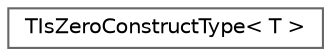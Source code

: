 digraph "Graphical Class Hierarchy"
{
 // INTERACTIVE_SVG=YES
 // LATEX_PDF_SIZE
  bgcolor="transparent";
  edge [fontname=Helvetica,fontsize=10,labelfontname=Helvetica,labelfontsize=10];
  node [fontname=Helvetica,fontsize=10,shape=box,height=0.2,width=0.4];
  rankdir="LR";
  Node0 [id="Node000000",label="TIsZeroConstructType\< T \>",height=0.2,width=0.4,color="grey40", fillcolor="white", style="filled",URL="$d1/de3/structTIsZeroConstructType.html",tooltip="TIsZeroConstructType."];
}

